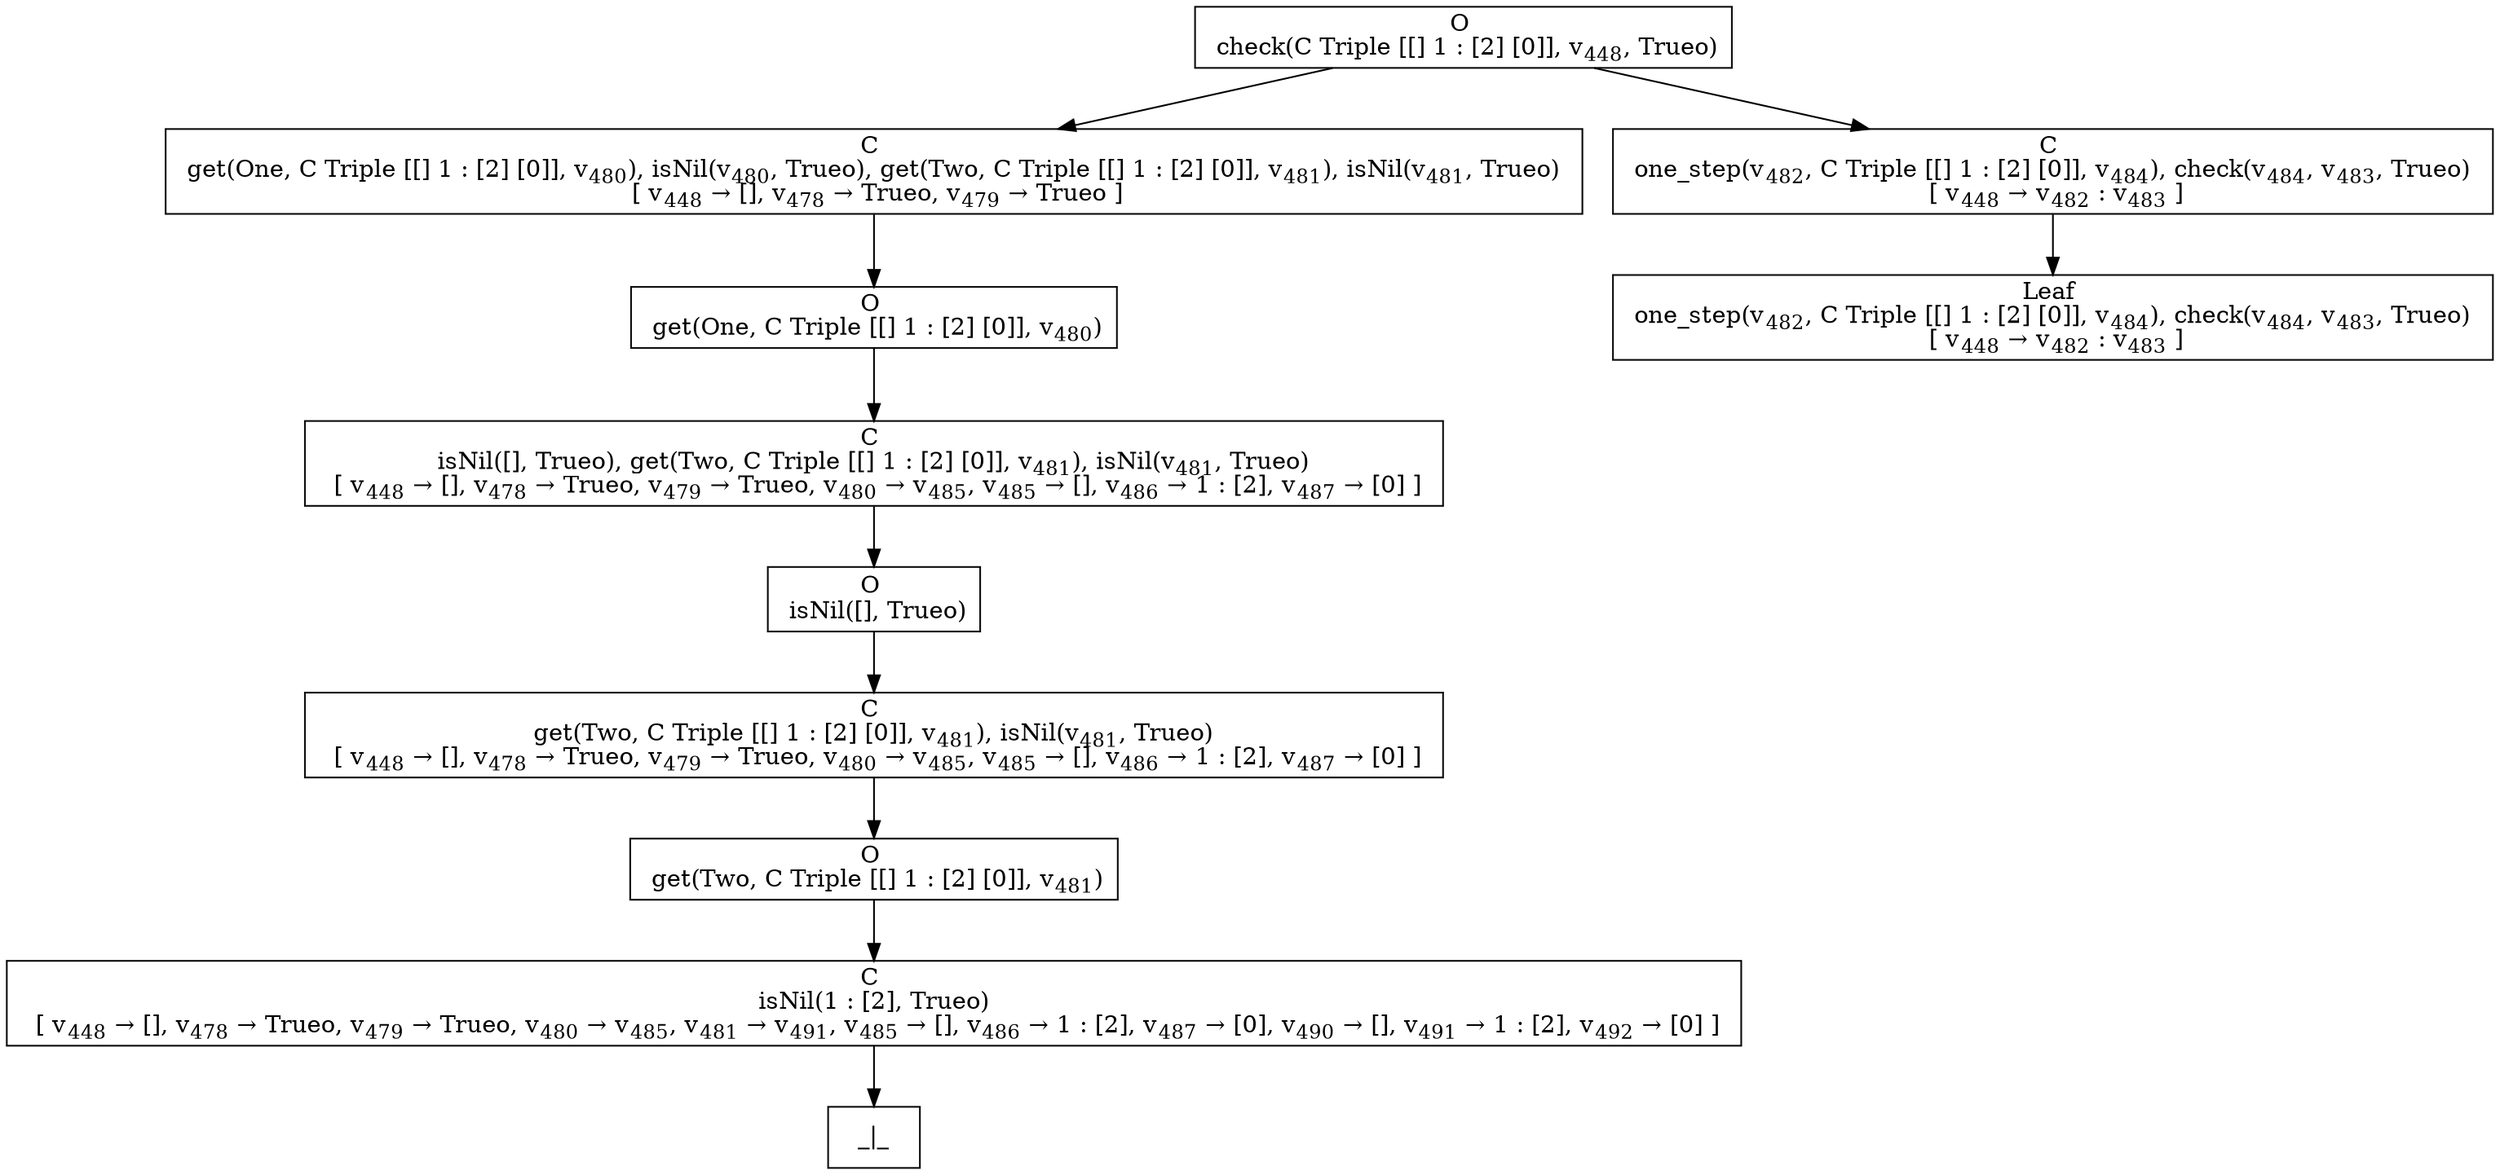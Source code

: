 digraph {
    graph [rankdir=TB
          ,bgcolor=transparent];
    node [shape=box
         ,fillcolor=white
         ,style=filled];
    0 [label=<O <BR/> check(C Triple [[] 1 : [2] [0]], v<SUB>448</SUB>, Trueo)>];
    1 [label=<C <BR/> get(One, C Triple [[] 1 : [2] [0]], v<SUB>480</SUB>), isNil(v<SUB>480</SUB>, Trueo), get(Two, C Triple [[] 1 : [2] [0]], v<SUB>481</SUB>), isNil(v<SUB>481</SUB>, Trueo) <BR/>  [ v<SUB>448</SUB> &rarr; [], v<SUB>478</SUB> &rarr; Trueo, v<SUB>479</SUB> &rarr; Trueo ] >];
    2 [label=<C <BR/> one_step(v<SUB>482</SUB>, C Triple [[] 1 : [2] [0]], v<SUB>484</SUB>), check(v<SUB>484</SUB>, v<SUB>483</SUB>, Trueo) <BR/>  [ v<SUB>448</SUB> &rarr; v<SUB>482</SUB> : v<SUB>483</SUB> ] >];
    3 [label=<O <BR/> get(One, C Triple [[] 1 : [2] [0]], v<SUB>480</SUB>)>];
    4 [label=<C <BR/> isNil([], Trueo), get(Two, C Triple [[] 1 : [2] [0]], v<SUB>481</SUB>), isNil(v<SUB>481</SUB>, Trueo) <BR/>  [ v<SUB>448</SUB> &rarr; [], v<SUB>478</SUB> &rarr; Trueo, v<SUB>479</SUB> &rarr; Trueo, v<SUB>480</SUB> &rarr; v<SUB>485</SUB>, v<SUB>485</SUB> &rarr; [], v<SUB>486</SUB> &rarr; 1 : [2], v<SUB>487</SUB> &rarr; [0] ] >];
    5 [label=<O <BR/> isNil([], Trueo)>];
    6 [label=<C <BR/> get(Two, C Triple [[] 1 : [2] [0]], v<SUB>481</SUB>), isNil(v<SUB>481</SUB>, Trueo) <BR/>  [ v<SUB>448</SUB> &rarr; [], v<SUB>478</SUB> &rarr; Trueo, v<SUB>479</SUB> &rarr; Trueo, v<SUB>480</SUB> &rarr; v<SUB>485</SUB>, v<SUB>485</SUB> &rarr; [], v<SUB>486</SUB> &rarr; 1 : [2], v<SUB>487</SUB> &rarr; [0] ] >];
    7 [label=<O <BR/> get(Two, C Triple [[] 1 : [2] [0]], v<SUB>481</SUB>)>];
    8 [label=<C <BR/> isNil(1 : [2], Trueo) <BR/>  [ v<SUB>448</SUB> &rarr; [], v<SUB>478</SUB> &rarr; Trueo, v<SUB>479</SUB> &rarr; Trueo, v<SUB>480</SUB> &rarr; v<SUB>485</SUB>, v<SUB>481</SUB> &rarr; v<SUB>491</SUB>, v<SUB>485</SUB> &rarr; [], v<SUB>486</SUB> &rarr; 1 : [2], v<SUB>487</SUB> &rarr; [0], v<SUB>490</SUB> &rarr; [], v<SUB>491</SUB> &rarr; 1 : [2], v<SUB>492</SUB> &rarr; [0] ] >];
    9 [label=<_|_>];
    10 [label=<Leaf <BR/> one_step(v<SUB>482</SUB>, C Triple [[] 1 : [2] [0]], v<SUB>484</SUB>), check(v<SUB>484</SUB>, v<SUB>483</SUB>, Trueo) <BR/>  [ v<SUB>448</SUB> &rarr; v<SUB>482</SUB> : v<SUB>483</SUB> ] >];
    0 -> 1 [label=""];
    0 -> 2 [label=""];
    1 -> 3 [label=""];
    2 -> 10 [label=""];
    3 -> 4 [label=""];
    4 -> 5 [label=""];
    5 -> 6 [label=""];
    6 -> 7 [label=""];
    7 -> 8 [label=""];
    8 -> 9 [label=""];
}